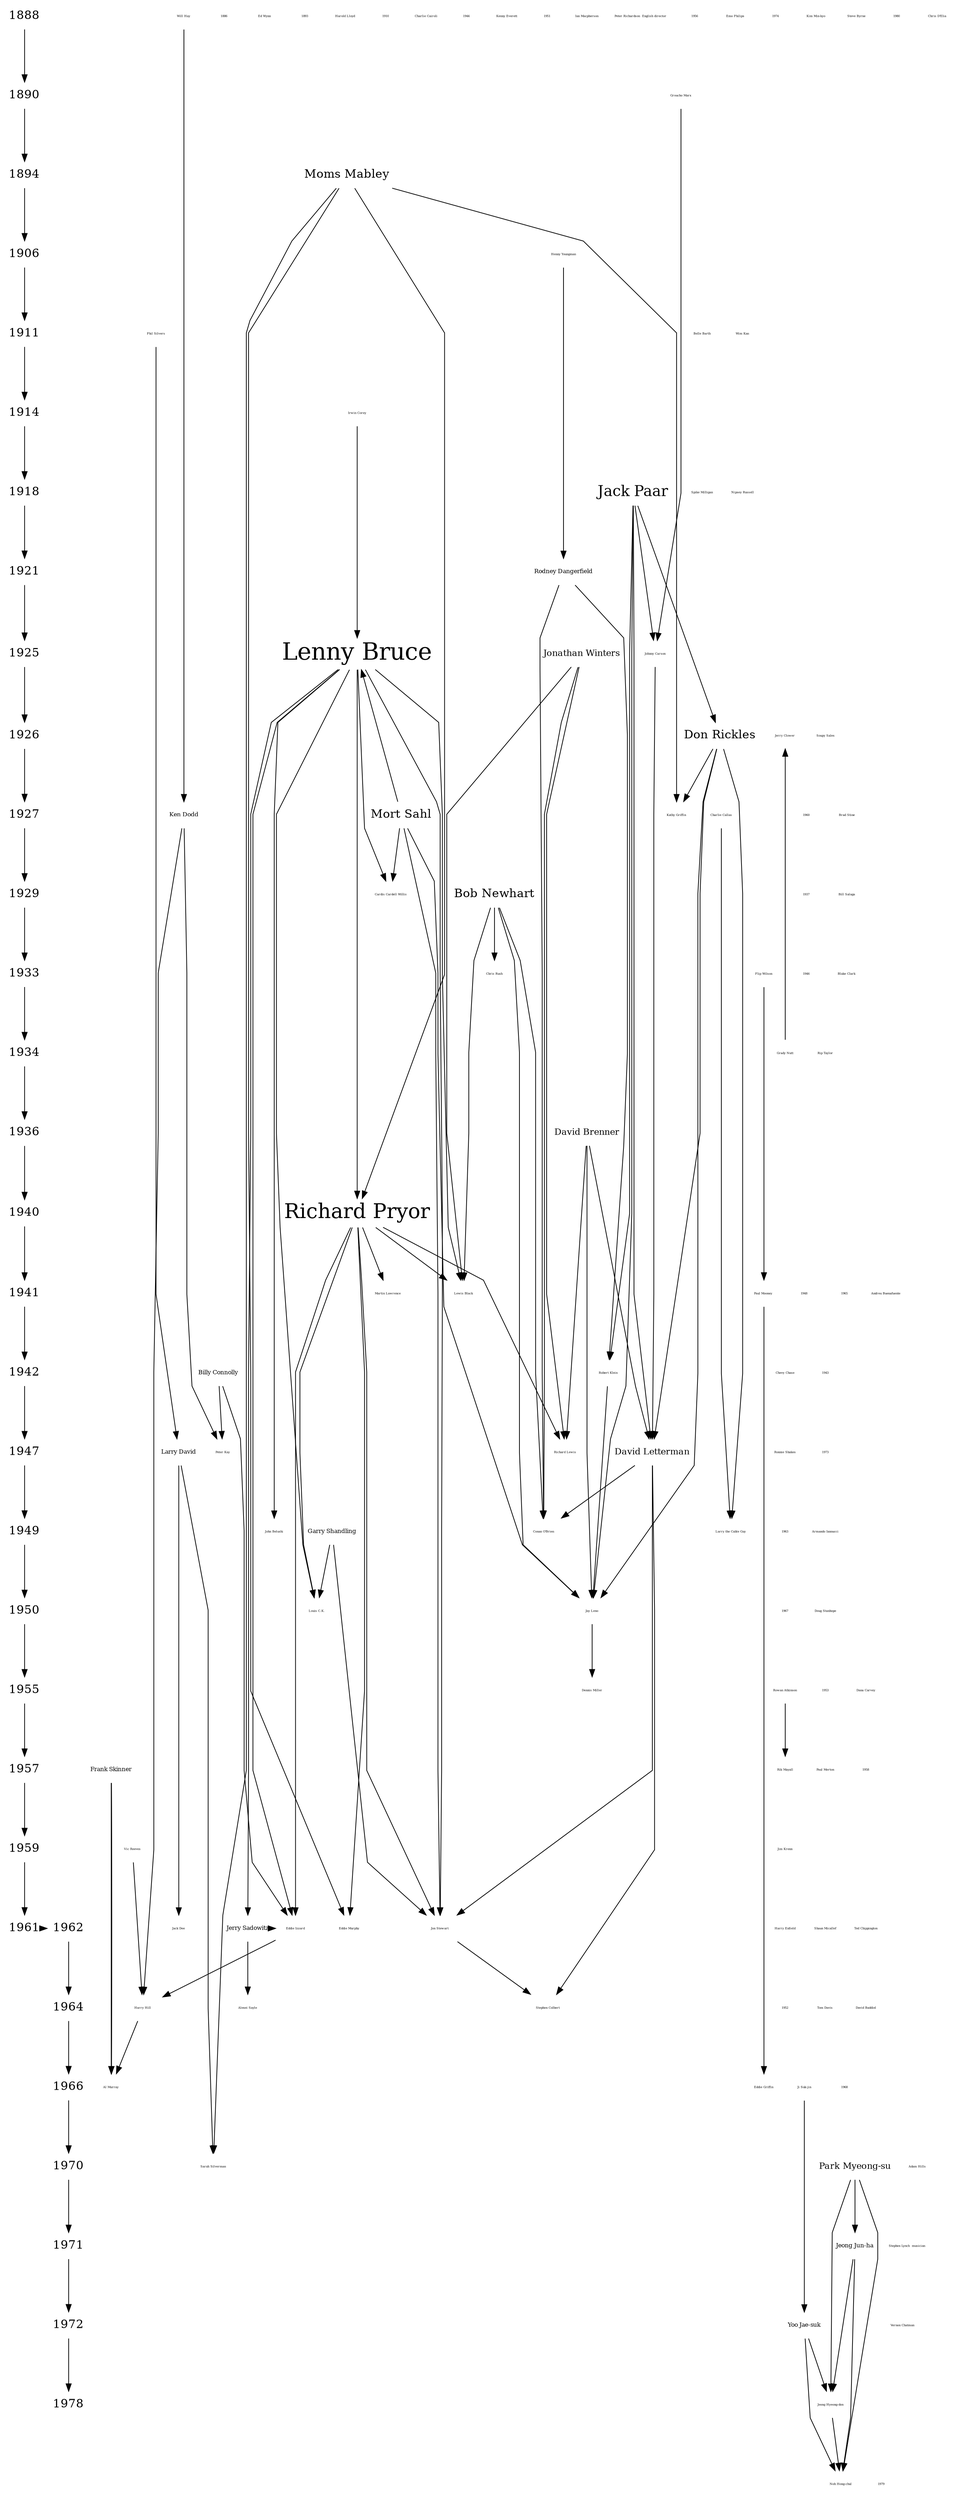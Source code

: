 digraph timeline { 
 ranksep=1; splines=polyline; nodesep=.01; fixedsize=false; size = "1000,200";

 { 
node [shape=plaintext, fontsize=16];
 1888 -> 1890 -> 1894 -> 1906 -> 1911 -> 1914 -> 1918 -> 1921 -> 1925 -> 1926 -> 1927 -> 1929 -> 1933 -> 1934 -> 1936 -> 1940 -> 1941 -> 1942 -> 1947 -> 1949 -> 1950 -> 1955 -> 1957 -> 1959 -> 1961 -> 1962 -> 1964 -> 1966 -> 1970 -> 1971 -> 1972 -> 1978 ;
 
}

 node [shape=plaintext, fontsize=4];{
"Will Hay"; "Groucho Marx"; "Henny Youngman"; "Phil Silvers"; "Irwin Corey"; "Johnny Carson"; "Charlie Callas"; "Flip Wilson"; "Grady Nutt"; "Paul Mooney "; "Robert Klein"; "Jay Leno"; "Rowan Atkinson"; "Vic Reeves"; "Jon Stewart"; "Eddie Izzard"; "Harry Hill"; "Ji Suk-jin"; "Jeong Hyeong-don"; }
node [shape=plaintext, fontsize=16];{
"Moms Mabley"; "Don Rickles"; "Mort Sahl"; "Bob Newhart"; }
node [shape=plaintext, fontsize=20];{
"Jack Paar"; }
node [shape=plaintext, fontsize=8];{
"Rodney Dangerfield"; "Ken Dodd"; "Billy Connolly"; "Larry David"; "Garry Shandling"; "Frank Skinner"; "Jerry Sadowitz"; "Jeong Jun-ha"; "Yoo Jae-suk"; }
node [shape=plaintext, fontsize=32];{
"Lenny Bruce"; }
node [shape=plaintext, fontsize=12];{
"Jonathan Winters"; "David Brenner"; "David Letterman"; "Park Myeong-su"; }
node [shape=plaintext, fontsize=28];{
"Richard Pryor"; }
 
 node [shape=plaintext, fontsize= 4 ]; 
  { rank = same; 1886; "Ed Wynn"; }
 { rank = same; 1888; "Will Hay"; }
 { rank = same; 1890; "Groucho Marx"; }
 { rank = same; 1893; "Harold Lloyd"; }
 { rank = same; 1894; "Moms Mabley"; }
 { rank = same; 1906; "Henny Youngman"; }
 { rank = same; 1910; "Charlie Cairoli"; }
 { rank = same; 1911; "Belle Barth"; "Phil Silvers"; "Wim Kan"; }
 { rank = same; 1914; "Irwin Corey"; }
 { rank = same; 1918; "Spike Milligan"; "Jack Paar"; "Nipsey Russell"; }
 { rank = same; 1921; "Rodney Dangerfield"; }
 { rank = same; 1925; "Lenny Bruce"; "Johnny Carson"; "Jonathan Winters"; }
 { rank = same; 1926; "Jerry Clower"; "Soupy Sales"; "Don Rickles"; }
 { rank = same; 1927; "Charlie Callas"; "Ken Dodd"; "Mort Sahl"; }
 { rank = same; 1929; "Bob Newhart"; }
 { rank = same; 1933; "Flip Wilson"; }
 { rank = same; 1934; "Grady Nutt"; "Rip Taylor"; }
 { rank = same; 1936; "David Brenner"; }
 { rank = same; 1937; "Cardis Cardell Willis"; "Bill Saluga"; }
 { rank = same; 1940; "Richard Pryor"; }
 { rank = same; 1941; "Paul Mooney "; }
 { rank = same; 1942; "Robert Klein"; "Billy Connolly"; "Chevy Chase"; }
 { rank = same; 1943; "Chevy Chase"; }
 { rank = same; 1944; "Kenny Everett"; }
 { rank = same; 1946; "Blake Clark"; "Chris Rush"; }
 { rank = same; 1947; "David Letterman"; "Ronnie Shakes"; "Larry David"; "Richard Lewis "; }
 { rank = same; 1948; "Lewis Black"; }
 { rank = same; 1949; "John Belushi"; "Garry Shandling"; }
 { rank = same; 1950; "Jay Leno"; }
 { rank = same; 1951; "Ian Macpherson "; "Peter Richardson  English director "; }
 { rank = same; 1952; "Tom Davis "; "Alexei Sayle"; }
 { rank = same; 1953; "Dennis Miller"; }
 { rank = same; 1955; "Dana Carvey"; "Rowan Atkinson"; }
 { rank = same; 1956; "Emo Philips"; }
 { rank = same; 1957; "Frank Skinner"; "Paul Merton"; }
 { rank = same; 1958; "Rik Mayall"; }
 { rank = same; 1959; "Jim Krenn"; "Vic Reeves"; }
 { rank = same; 1960; "Brad Stine"; "Kathy Griffin"; }
 { rank = same; 1961; "Eddie Murphy"; "Harry Enfield"; "Jack Dee"; "Jerry Sadowitz"; }
 { rank = same; 1962; "Jack Dee"; "Jon Stewart"; "Shaun Micallef"; "Ted Chippington"; "Eddie Izzard"; }
 { rank = same; 1963; "Armando Iannucci"; "Conan O'Brien"; "Larry the Cable Guy"; }
 { rank = same; 1964; "David Baddiel"; "Stephen Colbert"; "Harry Hill"; }
 { rank = same; 1965; "Andreu Buenafuente"; "Martin Lawrence"; }
 { rank = same; 1966; "Ji Suk-jin"; }
 { rank = same; 1967; "Doug Stanhope"; "Louis C.K."; }
 { rank = same; 1968; "Eddie Griffin"; "Al Murray"; }
 { rank = same; 1970; "Sarah Silverman"; "Adam Hills"; "Park Myeong-su"; }
 { rank = same; 1971; "Stephen Lynch  musician "; "Jeong Jun-ha"; }
 { rank = same; 1972; "Vernon Chatman"; "Yoo Jae-suk"; }
 { rank = same; 1973; "Peter Kay"; }
 { rank = same; 1974; "Kim Min-kyo"; "Steve Byrne"; }
 { rank = same; 1978; "Jeong Hyeong-don"; }
 { rank = same; 1979; "Noh Hong-chul"; }
 { rank = same; 1980; "Chris D'Elia"; }
 
 "Will Hay" -> "Ken Dodd";
"Groucho Marx" -> "Johnny Carson";
"Moms Mabley" -> "Richard Pryor";
"Moms Mabley" -> "Eddie Murphy";
"Moms Mabley" -> "Kathy Griffin";
"Moms Mabley" -> "Sarah Silverman";
"Henny Youngman" -> "Rodney Dangerfield";
"Phil Silvers" -> "Larry David";
"Irwin Corey" -> "Lenny Bruce";
"Jack Paar" -> "David Letterman";
"Jack Paar" -> "Jay Leno";
"Jack Paar" -> "Robert Klein";
"Jack Paar" -> "Don Rickles";
"Jack Paar" -> "Johnny Carson";
"Rodney Dangerfield" -> "Conan O'Brien";
"Rodney Dangerfield" -> "Robert Klein";
"Lenny Bruce" -> "John Belushi";
"Lenny Bruce" -> "Cardis Cardell Willis";
"Lenny Bruce" -> "Jon Stewart";
"Lenny Bruce" -> "Louis C.K.";
"Lenny Bruce" -> "Jerry Sadowitz";
"Lenny Bruce" -> "Eddie Izzard";
"Lenny Bruce" -> "Lewis Black";
"Lenny Bruce" -> "Richard Pryor";
"Johnny Carson" -> "David Letterman";
"Jonathan Winters" -> "Conan O'Brien";
"Jonathan Winters" -> "Richard Lewis ";
"Jonathan Winters" -> "Lewis Black";
"Don Rickles" -> "David Letterman";
"Don Rickles" -> "Jay Leno";
"Don Rickles" -> "Larry the Cable Guy";
"Don Rickles" -> "Kathy Griffin";
"Charlie Callas" -> "Larry the Cable Guy";
"Ken Dodd" -> "Harry Hill";
"Ken Dodd" -> "Peter Kay";
"Mort Sahl" -> "Lenny Bruce";
"Mort Sahl" -> "Jay Leno";
"Mort Sahl" -> "Cardis Cardell Willis";
"Mort Sahl" -> "Jon Stewart";
"Bob Newhart" -> "Jay Leno";
"Bob Newhart" -> "Conan O'Brien";
"Bob Newhart" -> "Chris Rush";
"Bob Newhart" -> "Lewis Black";
"Flip Wilson" -> "Paul Mooney ";
"Grady Nutt" -> "Jerry Clower";
"David Brenner" -> "David Letterman";
"David Brenner" -> "Jay Leno";
"David Brenner" -> "Richard Lewis ";
"Richard Pryor" -> "Eddie Murphy";
"Richard Pryor" -> "Martin Lawrence";
"Richard Pryor" -> "Jon Stewart";
"Richard Pryor" -> "Richard Lewis ";
"Richard Pryor" -> "Louis C.K.";
"Richard Pryor" -> "Eddie Izzard";
"Richard Pryor" -> "Lewis Black";
"Paul Mooney " -> "Eddie Griffin";
"Robert Klein" -> "Jay Leno";
"Billy Connolly" -> "Eddie Izzard";
"Billy Connolly" -> "Peter Kay";
"David Letterman" -> "Conan O'Brien";
"David Letterman" -> "Jon Stewart";
"David Letterman" -> "Stephen Colbert";
"Larry David" -> "Sarah Silverman";
"Larry David" -> "Jack Dee";
"Garry Shandling" -> "Jon Stewart";
"Garry Shandling" -> "Louis C.K.";
"Jay Leno" -> "Dennis Miller";
"Rowan Atkinson" -> "Rik Mayall";
"Frank Skinner" -> "Al Murray";
"Frank Skinner" -> "Al Murray";
"Vic Reeves" -> "Harry Hill";
"Jerry Sadowitz" -> "Alexei Sayle";
"Jerry Sadowitz" -> "Eddie Izzard";
"Jon Stewart" -> "Stephen Colbert";
"Eddie Izzard" -> "Harry Hill";
"Harry Hill" -> "Al Murray";
"Ji Suk-jin" -> "Yoo Jae-suk";
"Park Myeong-su" -> "Jeong Hyeong-don";
"Park Myeong-su" -> "Jeong Jun-ha";
"Park Myeong-su" -> "Noh Hong-chul";
"Jeong Jun-ha" -> "Jeong Hyeong-don";
"Jeong Jun-ha" -> "Noh Hong-chul";
"Yoo Jae-suk" -> "Noh Hong-chul";
"Yoo Jae-suk" -> "Jeong Hyeong-don";
"Jeong Hyeong-don" -> "Noh Hong-chul";
 
}